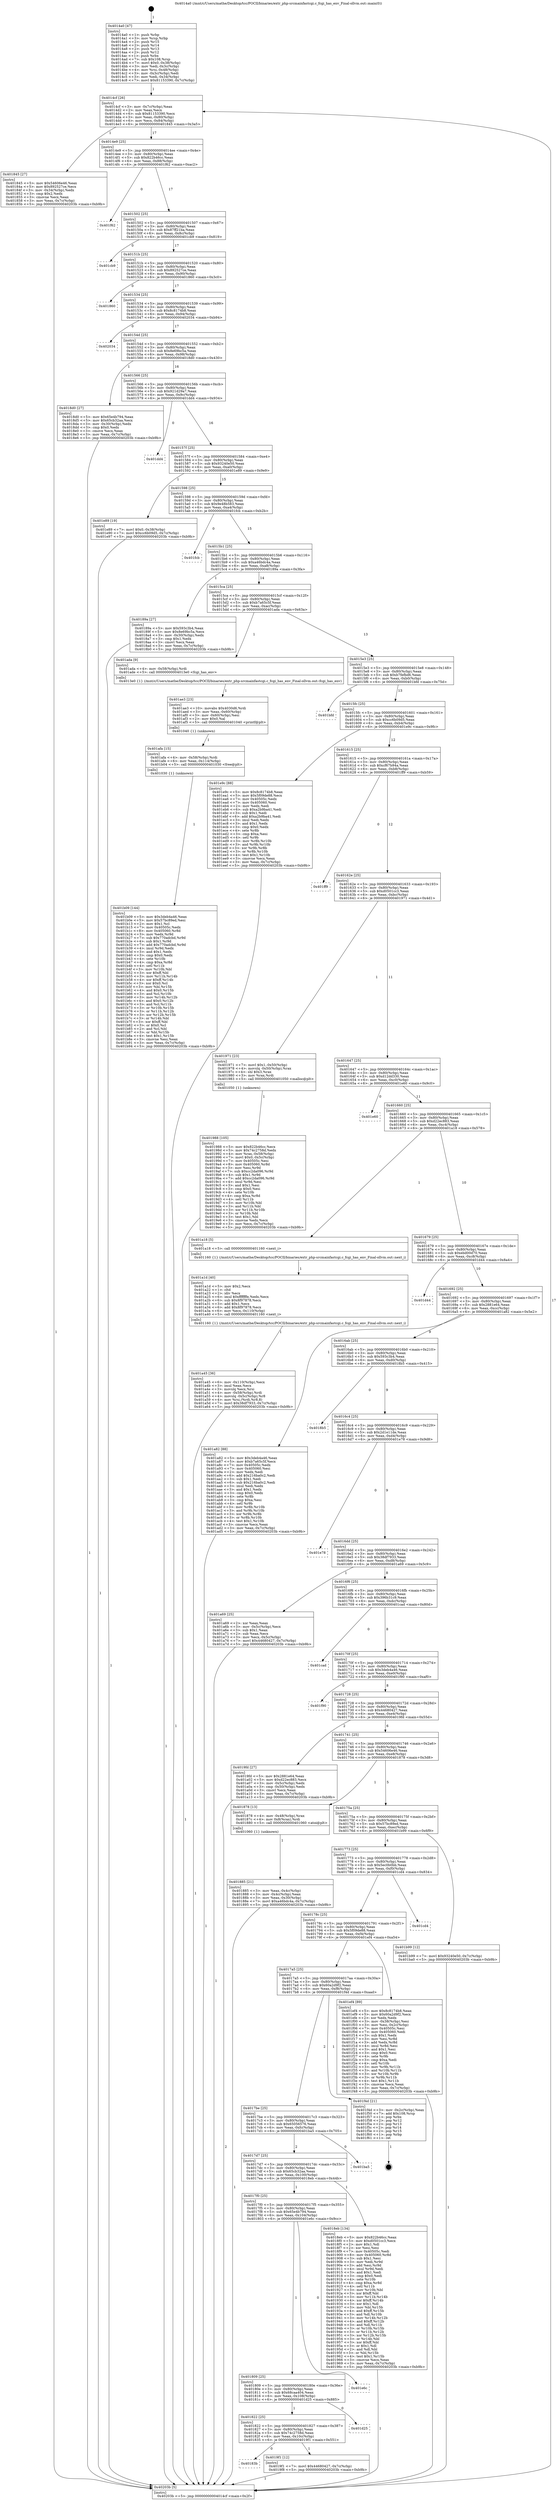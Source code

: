 digraph "0x4014a0" {
  label = "0x4014a0 (/mnt/c/Users/mathe/Desktop/tcc/POCII/binaries/extr_php-srcmainfastcgi.c_fcgi_has_env_Final-ollvm.out::main(0))"
  labelloc = "t"
  node[shape=record]

  Entry [label="",width=0.3,height=0.3,shape=circle,fillcolor=black,style=filled]
  "0x4014cf" [label="{
     0x4014cf [26]\l
     | [instrs]\l
     &nbsp;&nbsp;0x4014cf \<+3\>: mov -0x7c(%rbp),%eax\l
     &nbsp;&nbsp;0x4014d2 \<+2\>: mov %eax,%ecx\l
     &nbsp;&nbsp;0x4014d4 \<+6\>: sub $0x81153390,%ecx\l
     &nbsp;&nbsp;0x4014da \<+3\>: mov %eax,-0x80(%rbp)\l
     &nbsp;&nbsp;0x4014dd \<+6\>: mov %ecx,-0x84(%rbp)\l
     &nbsp;&nbsp;0x4014e3 \<+6\>: je 0000000000401845 \<main+0x3a5\>\l
  }"]
  "0x401845" [label="{
     0x401845 [27]\l
     | [instrs]\l
     &nbsp;&nbsp;0x401845 \<+5\>: mov $0x54606e46,%eax\l
     &nbsp;&nbsp;0x40184a \<+5\>: mov $0x892527ce,%ecx\l
     &nbsp;&nbsp;0x40184f \<+3\>: mov -0x34(%rbp),%edx\l
     &nbsp;&nbsp;0x401852 \<+3\>: cmp $0x2,%edx\l
     &nbsp;&nbsp;0x401855 \<+3\>: cmovne %ecx,%eax\l
     &nbsp;&nbsp;0x401858 \<+3\>: mov %eax,-0x7c(%rbp)\l
     &nbsp;&nbsp;0x40185b \<+5\>: jmp 000000000040203b \<main+0xb9b\>\l
  }"]
  "0x4014e9" [label="{
     0x4014e9 [25]\l
     | [instrs]\l
     &nbsp;&nbsp;0x4014e9 \<+5\>: jmp 00000000004014ee \<main+0x4e\>\l
     &nbsp;&nbsp;0x4014ee \<+3\>: mov -0x80(%rbp),%eax\l
     &nbsp;&nbsp;0x4014f1 \<+5\>: sub $0x822b46cc,%eax\l
     &nbsp;&nbsp;0x4014f6 \<+6\>: mov %eax,-0x88(%rbp)\l
     &nbsp;&nbsp;0x4014fc \<+6\>: je 0000000000401f62 \<main+0xac2\>\l
  }"]
  "0x40203b" [label="{
     0x40203b [5]\l
     | [instrs]\l
     &nbsp;&nbsp;0x40203b \<+5\>: jmp 00000000004014cf \<main+0x2f\>\l
  }"]
  "0x4014a0" [label="{
     0x4014a0 [47]\l
     | [instrs]\l
     &nbsp;&nbsp;0x4014a0 \<+1\>: push %rbp\l
     &nbsp;&nbsp;0x4014a1 \<+3\>: mov %rsp,%rbp\l
     &nbsp;&nbsp;0x4014a4 \<+2\>: push %r15\l
     &nbsp;&nbsp;0x4014a6 \<+2\>: push %r14\l
     &nbsp;&nbsp;0x4014a8 \<+2\>: push %r13\l
     &nbsp;&nbsp;0x4014aa \<+2\>: push %r12\l
     &nbsp;&nbsp;0x4014ac \<+1\>: push %rbx\l
     &nbsp;&nbsp;0x4014ad \<+7\>: sub $0x108,%rsp\l
     &nbsp;&nbsp;0x4014b4 \<+7\>: movl $0x0,-0x38(%rbp)\l
     &nbsp;&nbsp;0x4014bb \<+3\>: mov %edi,-0x3c(%rbp)\l
     &nbsp;&nbsp;0x4014be \<+4\>: mov %rsi,-0x48(%rbp)\l
     &nbsp;&nbsp;0x4014c2 \<+3\>: mov -0x3c(%rbp),%edi\l
     &nbsp;&nbsp;0x4014c5 \<+3\>: mov %edi,-0x34(%rbp)\l
     &nbsp;&nbsp;0x4014c8 \<+7\>: movl $0x81153390,-0x7c(%rbp)\l
  }"]
  Exit [label="",width=0.3,height=0.3,shape=circle,fillcolor=black,style=filled,peripheries=2]
  "0x401f62" [label="{
     0x401f62\l
  }", style=dashed]
  "0x401502" [label="{
     0x401502 [25]\l
     | [instrs]\l
     &nbsp;&nbsp;0x401502 \<+5\>: jmp 0000000000401507 \<main+0x67\>\l
     &nbsp;&nbsp;0x401507 \<+3\>: mov -0x80(%rbp),%eax\l
     &nbsp;&nbsp;0x40150a \<+5\>: sub $0x87ff21ba,%eax\l
     &nbsp;&nbsp;0x40150f \<+6\>: mov %eax,-0x8c(%rbp)\l
     &nbsp;&nbsp;0x401515 \<+6\>: je 0000000000401cb9 \<main+0x819\>\l
  }"]
  "0x401b09" [label="{
     0x401b09 [144]\l
     | [instrs]\l
     &nbsp;&nbsp;0x401b09 \<+5\>: mov $0x3deb4a46,%eax\l
     &nbsp;&nbsp;0x401b0e \<+5\>: mov $0x57bc89ed,%esi\l
     &nbsp;&nbsp;0x401b13 \<+2\>: mov $0x1,%cl\l
     &nbsp;&nbsp;0x401b15 \<+7\>: mov 0x40505c,%edx\l
     &nbsp;&nbsp;0x401b1c \<+8\>: mov 0x405060,%r8d\l
     &nbsp;&nbsp;0x401b24 \<+3\>: mov %edx,%r9d\l
     &nbsp;&nbsp;0x401b27 \<+7\>: sub $0x770adcbd,%r9d\l
     &nbsp;&nbsp;0x401b2e \<+4\>: sub $0x1,%r9d\l
     &nbsp;&nbsp;0x401b32 \<+7\>: add $0x770adcbd,%r9d\l
     &nbsp;&nbsp;0x401b39 \<+4\>: imul %r9d,%edx\l
     &nbsp;&nbsp;0x401b3d \<+3\>: and $0x1,%edx\l
     &nbsp;&nbsp;0x401b40 \<+3\>: cmp $0x0,%edx\l
     &nbsp;&nbsp;0x401b43 \<+4\>: sete %r10b\l
     &nbsp;&nbsp;0x401b47 \<+4\>: cmp $0xa,%r8d\l
     &nbsp;&nbsp;0x401b4b \<+4\>: setl %r11b\l
     &nbsp;&nbsp;0x401b4f \<+3\>: mov %r10b,%bl\l
     &nbsp;&nbsp;0x401b52 \<+3\>: xor $0xff,%bl\l
     &nbsp;&nbsp;0x401b55 \<+3\>: mov %r11b,%r14b\l
     &nbsp;&nbsp;0x401b58 \<+4\>: xor $0xff,%r14b\l
     &nbsp;&nbsp;0x401b5c \<+3\>: xor $0x0,%cl\l
     &nbsp;&nbsp;0x401b5f \<+3\>: mov %bl,%r15b\l
     &nbsp;&nbsp;0x401b62 \<+4\>: and $0x0,%r15b\l
     &nbsp;&nbsp;0x401b66 \<+3\>: and %cl,%r10b\l
     &nbsp;&nbsp;0x401b69 \<+3\>: mov %r14b,%r12b\l
     &nbsp;&nbsp;0x401b6c \<+4\>: and $0x0,%r12b\l
     &nbsp;&nbsp;0x401b70 \<+3\>: and %cl,%r11b\l
     &nbsp;&nbsp;0x401b73 \<+3\>: or %r10b,%r15b\l
     &nbsp;&nbsp;0x401b76 \<+3\>: or %r11b,%r12b\l
     &nbsp;&nbsp;0x401b79 \<+3\>: xor %r12b,%r15b\l
     &nbsp;&nbsp;0x401b7c \<+3\>: or %r14b,%bl\l
     &nbsp;&nbsp;0x401b7f \<+3\>: xor $0xff,%bl\l
     &nbsp;&nbsp;0x401b82 \<+3\>: or $0x0,%cl\l
     &nbsp;&nbsp;0x401b85 \<+2\>: and %cl,%bl\l
     &nbsp;&nbsp;0x401b87 \<+3\>: or %bl,%r15b\l
     &nbsp;&nbsp;0x401b8a \<+4\>: test $0x1,%r15b\l
     &nbsp;&nbsp;0x401b8e \<+3\>: cmovne %esi,%eax\l
     &nbsp;&nbsp;0x401b91 \<+3\>: mov %eax,-0x7c(%rbp)\l
     &nbsp;&nbsp;0x401b94 \<+5\>: jmp 000000000040203b \<main+0xb9b\>\l
  }"]
  "0x401cb9" [label="{
     0x401cb9\l
  }", style=dashed]
  "0x40151b" [label="{
     0x40151b [25]\l
     | [instrs]\l
     &nbsp;&nbsp;0x40151b \<+5\>: jmp 0000000000401520 \<main+0x80\>\l
     &nbsp;&nbsp;0x401520 \<+3\>: mov -0x80(%rbp),%eax\l
     &nbsp;&nbsp;0x401523 \<+5\>: sub $0x892527ce,%eax\l
     &nbsp;&nbsp;0x401528 \<+6\>: mov %eax,-0x90(%rbp)\l
     &nbsp;&nbsp;0x40152e \<+6\>: je 0000000000401860 \<main+0x3c0\>\l
  }"]
  "0x401afa" [label="{
     0x401afa [15]\l
     | [instrs]\l
     &nbsp;&nbsp;0x401afa \<+4\>: mov -0x58(%rbp),%rdi\l
     &nbsp;&nbsp;0x401afe \<+6\>: mov %eax,-0x114(%rbp)\l
     &nbsp;&nbsp;0x401b04 \<+5\>: call 0000000000401030 \<free@plt\>\l
     | [calls]\l
     &nbsp;&nbsp;0x401030 \{1\} (unknown)\l
  }"]
  "0x401860" [label="{
     0x401860\l
  }", style=dashed]
  "0x401534" [label="{
     0x401534 [25]\l
     | [instrs]\l
     &nbsp;&nbsp;0x401534 \<+5\>: jmp 0000000000401539 \<main+0x99\>\l
     &nbsp;&nbsp;0x401539 \<+3\>: mov -0x80(%rbp),%eax\l
     &nbsp;&nbsp;0x40153c \<+5\>: sub $0x8c8174b8,%eax\l
     &nbsp;&nbsp;0x401541 \<+6\>: mov %eax,-0x94(%rbp)\l
     &nbsp;&nbsp;0x401547 \<+6\>: je 0000000000402034 \<main+0xb94\>\l
  }"]
  "0x401ae3" [label="{
     0x401ae3 [23]\l
     | [instrs]\l
     &nbsp;&nbsp;0x401ae3 \<+10\>: movabs $0x4030d6,%rdi\l
     &nbsp;&nbsp;0x401aed \<+3\>: mov %eax,-0x60(%rbp)\l
     &nbsp;&nbsp;0x401af0 \<+3\>: mov -0x60(%rbp),%esi\l
     &nbsp;&nbsp;0x401af3 \<+2\>: mov $0x0,%al\l
     &nbsp;&nbsp;0x401af5 \<+5\>: call 0000000000401040 \<printf@plt\>\l
     | [calls]\l
     &nbsp;&nbsp;0x401040 \{1\} (unknown)\l
  }"]
  "0x402034" [label="{
     0x402034\l
  }", style=dashed]
  "0x40154d" [label="{
     0x40154d [25]\l
     | [instrs]\l
     &nbsp;&nbsp;0x40154d \<+5\>: jmp 0000000000401552 \<main+0xb2\>\l
     &nbsp;&nbsp;0x401552 \<+3\>: mov -0x80(%rbp),%eax\l
     &nbsp;&nbsp;0x401555 \<+5\>: sub $0x8e69bc5a,%eax\l
     &nbsp;&nbsp;0x40155a \<+6\>: mov %eax,-0x98(%rbp)\l
     &nbsp;&nbsp;0x401560 \<+6\>: je 00000000004018d0 \<main+0x430\>\l
  }"]
  "0x401a45" [label="{
     0x401a45 [36]\l
     | [instrs]\l
     &nbsp;&nbsp;0x401a45 \<+6\>: mov -0x110(%rbp),%ecx\l
     &nbsp;&nbsp;0x401a4b \<+3\>: imul %eax,%ecx\l
     &nbsp;&nbsp;0x401a4e \<+3\>: movslq %ecx,%rsi\l
     &nbsp;&nbsp;0x401a51 \<+4\>: mov -0x58(%rbp),%rdi\l
     &nbsp;&nbsp;0x401a55 \<+4\>: movslq -0x5c(%rbp),%r8\l
     &nbsp;&nbsp;0x401a59 \<+4\>: mov %rsi,(%rdi,%r8,8)\l
     &nbsp;&nbsp;0x401a5d \<+7\>: movl $0x38df7933,-0x7c(%rbp)\l
     &nbsp;&nbsp;0x401a64 \<+5\>: jmp 000000000040203b \<main+0xb9b\>\l
  }"]
  "0x4018d0" [label="{
     0x4018d0 [27]\l
     | [instrs]\l
     &nbsp;&nbsp;0x4018d0 \<+5\>: mov $0x65e4b794,%eax\l
     &nbsp;&nbsp;0x4018d5 \<+5\>: mov $0x65cb32aa,%ecx\l
     &nbsp;&nbsp;0x4018da \<+3\>: mov -0x30(%rbp),%edx\l
     &nbsp;&nbsp;0x4018dd \<+3\>: cmp $0x0,%edx\l
     &nbsp;&nbsp;0x4018e0 \<+3\>: cmove %ecx,%eax\l
     &nbsp;&nbsp;0x4018e3 \<+3\>: mov %eax,-0x7c(%rbp)\l
     &nbsp;&nbsp;0x4018e6 \<+5\>: jmp 000000000040203b \<main+0xb9b\>\l
  }"]
  "0x401566" [label="{
     0x401566 [25]\l
     | [instrs]\l
     &nbsp;&nbsp;0x401566 \<+5\>: jmp 000000000040156b \<main+0xcb\>\l
     &nbsp;&nbsp;0x40156b \<+3\>: mov -0x80(%rbp),%eax\l
     &nbsp;&nbsp;0x40156e \<+5\>: sub $0x921d29a7,%eax\l
     &nbsp;&nbsp;0x401573 \<+6\>: mov %eax,-0x9c(%rbp)\l
     &nbsp;&nbsp;0x401579 \<+6\>: je 0000000000401dd4 \<main+0x934\>\l
  }"]
  "0x401a1d" [label="{
     0x401a1d [40]\l
     | [instrs]\l
     &nbsp;&nbsp;0x401a1d \<+5\>: mov $0x2,%ecx\l
     &nbsp;&nbsp;0x401a22 \<+1\>: cltd\l
     &nbsp;&nbsp;0x401a23 \<+2\>: idiv %ecx\l
     &nbsp;&nbsp;0x401a25 \<+6\>: imul $0xfffffffe,%edx,%ecx\l
     &nbsp;&nbsp;0x401a2b \<+6\>: sub $0x8f97878,%ecx\l
     &nbsp;&nbsp;0x401a31 \<+3\>: add $0x1,%ecx\l
     &nbsp;&nbsp;0x401a34 \<+6\>: add $0x8f97878,%ecx\l
     &nbsp;&nbsp;0x401a3a \<+6\>: mov %ecx,-0x110(%rbp)\l
     &nbsp;&nbsp;0x401a40 \<+5\>: call 0000000000401160 \<next_i\>\l
     | [calls]\l
     &nbsp;&nbsp;0x401160 \{1\} (/mnt/c/Users/mathe/Desktop/tcc/POCII/binaries/extr_php-srcmainfastcgi.c_fcgi_has_env_Final-ollvm.out::next_i)\l
  }"]
  "0x401dd4" [label="{
     0x401dd4\l
  }", style=dashed]
  "0x40157f" [label="{
     0x40157f [25]\l
     | [instrs]\l
     &nbsp;&nbsp;0x40157f \<+5\>: jmp 0000000000401584 \<main+0xe4\>\l
     &nbsp;&nbsp;0x401584 \<+3\>: mov -0x80(%rbp),%eax\l
     &nbsp;&nbsp;0x401587 \<+5\>: sub $0x93240e50,%eax\l
     &nbsp;&nbsp;0x40158c \<+6\>: mov %eax,-0xa0(%rbp)\l
     &nbsp;&nbsp;0x401592 \<+6\>: je 0000000000401e89 \<main+0x9e9\>\l
  }"]
  "0x40183b" [label="{
     0x40183b\l
  }", style=dashed]
  "0x401e89" [label="{
     0x401e89 [19]\l
     | [instrs]\l
     &nbsp;&nbsp;0x401e89 \<+7\>: movl $0x0,-0x38(%rbp)\l
     &nbsp;&nbsp;0x401e90 \<+7\>: movl $0xcc6b09d5,-0x7c(%rbp)\l
     &nbsp;&nbsp;0x401e97 \<+5\>: jmp 000000000040203b \<main+0xb9b\>\l
  }"]
  "0x401598" [label="{
     0x401598 [25]\l
     | [instrs]\l
     &nbsp;&nbsp;0x401598 \<+5\>: jmp 000000000040159d \<main+0xfd\>\l
     &nbsp;&nbsp;0x40159d \<+3\>: mov -0x80(%rbp),%eax\l
     &nbsp;&nbsp;0x4015a0 \<+5\>: sub $0x9e48b583,%eax\l
     &nbsp;&nbsp;0x4015a5 \<+6\>: mov %eax,-0xa4(%rbp)\l
     &nbsp;&nbsp;0x4015ab \<+6\>: je 0000000000401fcb \<main+0xb2b\>\l
  }"]
  "0x4019f1" [label="{
     0x4019f1 [12]\l
     | [instrs]\l
     &nbsp;&nbsp;0x4019f1 \<+7\>: movl $0x44680427,-0x7c(%rbp)\l
     &nbsp;&nbsp;0x4019f8 \<+5\>: jmp 000000000040203b \<main+0xb9b\>\l
  }"]
  "0x401fcb" [label="{
     0x401fcb\l
  }", style=dashed]
  "0x4015b1" [label="{
     0x4015b1 [25]\l
     | [instrs]\l
     &nbsp;&nbsp;0x4015b1 \<+5\>: jmp 00000000004015b6 \<main+0x116\>\l
     &nbsp;&nbsp;0x4015b6 \<+3\>: mov -0x80(%rbp),%eax\l
     &nbsp;&nbsp;0x4015b9 \<+5\>: sub $0xa46bdc4a,%eax\l
     &nbsp;&nbsp;0x4015be \<+6\>: mov %eax,-0xa8(%rbp)\l
     &nbsp;&nbsp;0x4015c4 \<+6\>: je 000000000040189a \<main+0x3fa\>\l
  }"]
  "0x401822" [label="{
     0x401822 [25]\l
     | [instrs]\l
     &nbsp;&nbsp;0x401822 \<+5\>: jmp 0000000000401827 \<main+0x387\>\l
     &nbsp;&nbsp;0x401827 \<+3\>: mov -0x80(%rbp),%eax\l
     &nbsp;&nbsp;0x40182a \<+5\>: sub $0x74c2758d,%eax\l
     &nbsp;&nbsp;0x40182f \<+6\>: mov %eax,-0x10c(%rbp)\l
     &nbsp;&nbsp;0x401835 \<+6\>: je 00000000004019f1 \<main+0x551\>\l
  }"]
  "0x40189a" [label="{
     0x40189a [27]\l
     | [instrs]\l
     &nbsp;&nbsp;0x40189a \<+5\>: mov $0x593c3b4,%eax\l
     &nbsp;&nbsp;0x40189f \<+5\>: mov $0x8e69bc5a,%ecx\l
     &nbsp;&nbsp;0x4018a4 \<+3\>: mov -0x30(%rbp),%edx\l
     &nbsp;&nbsp;0x4018a7 \<+3\>: cmp $0x1,%edx\l
     &nbsp;&nbsp;0x4018aa \<+3\>: cmovl %ecx,%eax\l
     &nbsp;&nbsp;0x4018ad \<+3\>: mov %eax,-0x7c(%rbp)\l
     &nbsp;&nbsp;0x4018b0 \<+5\>: jmp 000000000040203b \<main+0xb9b\>\l
  }"]
  "0x4015ca" [label="{
     0x4015ca [25]\l
     | [instrs]\l
     &nbsp;&nbsp;0x4015ca \<+5\>: jmp 00000000004015cf \<main+0x12f\>\l
     &nbsp;&nbsp;0x4015cf \<+3\>: mov -0x80(%rbp),%eax\l
     &nbsp;&nbsp;0x4015d2 \<+5\>: sub $0xb7a65c5f,%eax\l
     &nbsp;&nbsp;0x4015d7 \<+6\>: mov %eax,-0xac(%rbp)\l
     &nbsp;&nbsp;0x4015dd \<+6\>: je 0000000000401ada \<main+0x63a\>\l
  }"]
  "0x401d25" [label="{
     0x401d25\l
  }", style=dashed]
  "0x401ada" [label="{
     0x401ada [9]\l
     | [instrs]\l
     &nbsp;&nbsp;0x401ada \<+4\>: mov -0x58(%rbp),%rdi\l
     &nbsp;&nbsp;0x401ade \<+5\>: call 00000000004013e0 \<fcgi_has_env\>\l
     | [calls]\l
     &nbsp;&nbsp;0x4013e0 \{1\} (/mnt/c/Users/mathe/Desktop/tcc/POCII/binaries/extr_php-srcmainfastcgi.c_fcgi_has_env_Final-ollvm.out::fcgi_has_env)\l
  }"]
  "0x4015e3" [label="{
     0x4015e3 [25]\l
     | [instrs]\l
     &nbsp;&nbsp;0x4015e3 \<+5\>: jmp 00000000004015e8 \<main+0x148\>\l
     &nbsp;&nbsp;0x4015e8 \<+3\>: mov -0x80(%rbp),%eax\l
     &nbsp;&nbsp;0x4015eb \<+5\>: sub $0xb7fefbd6,%eax\l
     &nbsp;&nbsp;0x4015f0 \<+6\>: mov %eax,-0xb0(%rbp)\l
     &nbsp;&nbsp;0x4015f6 \<+6\>: je 0000000000401bfd \<main+0x75d\>\l
  }"]
  "0x401809" [label="{
     0x401809 [25]\l
     | [instrs]\l
     &nbsp;&nbsp;0x401809 \<+5\>: jmp 000000000040180e \<main+0x36e\>\l
     &nbsp;&nbsp;0x40180e \<+3\>: mov -0x80(%rbp),%eax\l
     &nbsp;&nbsp;0x401811 \<+5\>: sub $0x68caa404,%eax\l
     &nbsp;&nbsp;0x401816 \<+6\>: mov %eax,-0x108(%rbp)\l
     &nbsp;&nbsp;0x40181c \<+6\>: je 0000000000401d25 \<main+0x885\>\l
  }"]
  "0x401bfd" [label="{
     0x401bfd\l
  }", style=dashed]
  "0x4015fc" [label="{
     0x4015fc [25]\l
     | [instrs]\l
     &nbsp;&nbsp;0x4015fc \<+5\>: jmp 0000000000401601 \<main+0x161\>\l
     &nbsp;&nbsp;0x401601 \<+3\>: mov -0x80(%rbp),%eax\l
     &nbsp;&nbsp;0x401604 \<+5\>: sub $0xcc6b09d5,%eax\l
     &nbsp;&nbsp;0x401609 \<+6\>: mov %eax,-0xb4(%rbp)\l
     &nbsp;&nbsp;0x40160f \<+6\>: je 0000000000401e9c \<main+0x9fc\>\l
  }"]
  "0x401e6c" [label="{
     0x401e6c\l
  }", style=dashed]
  "0x401e9c" [label="{
     0x401e9c [88]\l
     | [instrs]\l
     &nbsp;&nbsp;0x401e9c \<+5\>: mov $0x8c8174b8,%eax\l
     &nbsp;&nbsp;0x401ea1 \<+5\>: mov $0x5f09de88,%ecx\l
     &nbsp;&nbsp;0x401ea6 \<+7\>: mov 0x40505c,%edx\l
     &nbsp;&nbsp;0x401ead \<+7\>: mov 0x405060,%esi\l
     &nbsp;&nbsp;0x401eb4 \<+2\>: mov %edx,%edi\l
     &nbsp;&nbsp;0x401eb6 \<+6\>: sub $0xa2b9ba41,%edi\l
     &nbsp;&nbsp;0x401ebc \<+3\>: sub $0x1,%edi\l
     &nbsp;&nbsp;0x401ebf \<+6\>: add $0xa2b9ba41,%edi\l
     &nbsp;&nbsp;0x401ec5 \<+3\>: imul %edi,%edx\l
     &nbsp;&nbsp;0x401ec8 \<+3\>: and $0x1,%edx\l
     &nbsp;&nbsp;0x401ecb \<+3\>: cmp $0x0,%edx\l
     &nbsp;&nbsp;0x401ece \<+4\>: sete %r8b\l
     &nbsp;&nbsp;0x401ed2 \<+3\>: cmp $0xa,%esi\l
     &nbsp;&nbsp;0x401ed5 \<+4\>: setl %r9b\l
     &nbsp;&nbsp;0x401ed9 \<+3\>: mov %r8b,%r10b\l
     &nbsp;&nbsp;0x401edc \<+3\>: and %r9b,%r10b\l
     &nbsp;&nbsp;0x401edf \<+3\>: xor %r9b,%r8b\l
     &nbsp;&nbsp;0x401ee2 \<+3\>: or %r8b,%r10b\l
     &nbsp;&nbsp;0x401ee5 \<+4\>: test $0x1,%r10b\l
     &nbsp;&nbsp;0x401ee9 \<+3\>: cmovne %ecx,%eax\l
     &nbsp;&nbsp;0x401eec \<+3\>: mov %eax,-0x7c(%rbp)\l
     &nbsp;&nbsp;0x401eef \<+5\>: jmp 000000000040203b \<main+0xb9b\>\l
  }"]
  "0x401615" [label="{
     0x401615 [25]\l
     | [instrs]\l
     &nbsp;&nbsp;0x401615 \<+5\>: jmp 000000000040161a \<main+0x17a\>\l
     &nbsp;&nbsp;0x40161a \<+3\>: mov -0x80(%rbp),%eax\l
     &nbsp;&nbsp;0x40161d \<+5\>: sub $0xcf67b94a,%eax\l
     &nbsp;&nbsp;0x401622 \<+6\>: mov %eax,-0xb8(%rbp)\l
     &nbsp;&nbsp;0x401628 \<+6\>: je 0000000000401ff9 \<main+0xb59\>\l
  }"]
  "0x401988" [label="{
     0x401988 [105]\l
     | [instrs]\l
     &nbsp;&nbsp;0x401988 \<+5\>: mov $0x822b46cc,%ecx\l
     &nbsp;&nbsp;0x40198d \<+5\>: mov $0x74c2758d,%edx\l
     &nbsp;&nbsp;0x401992 \<+4\>: mov %rax,-0x58(%rbp)\l
     &nbsp;&nbsp;0x401996 \<+7\>: movl $0x0,-0x5c(%rbp)\l
     &nbsp;&nbsp;0x40199d \<+7\>: mov 0x40505c,%esi\l
     &nbsp;&nbsp;0x4019a4 \<+8\>: mov 0x405060,%r8d\l
     &nbsp;&nbsp;0x4019ac \<+3\>: mov %esi,%r9d\l
     &nbsp;&nbsp;0x4019af \<+7\>: sub $0xcc2da096,%r9d\l
     &nbsp;&nbsp;0x4019b6 \<+4\>: sub $0x1,%r9d\l
     &nbsp;&nbsp;0x4019ba \<+7\>: add $0xcc2da096,%r9d\l
     &nbsp;&nbsp;0x4019c1 \<+4\>: imul %r9d,%esi\l
     &nbsp;&nbsp;0x4019c5 \<+3\>: and $0x1,%esi\l
     &nbsp;&nbsp;0x4019c8 \<+3\>: cmp $0x0,%esi\l
     &nbsp;&nbsp;0x4019cb \<+4\>: sete %r10b\l
     &nbsp;&nbsp;0x4019cf \<+4\>: cmp $0xa,%r8d\l
     &nbsp;&nbsp;0x4019d3 \<+4\>: setl %r11b\l
     &nbsp;&nbsp;0x4019d7 \<+3\>: mov %r10b,%bl\l
     &nbsp;&nbsp;0x4019da \<+3\>: and %r11b,%bl\l
     &nbsp;&nbsp;0x4019dd \<+3\>: xor %r11b,%r10b\l
     &nbsp;&nbsp;0x4019e0 \<+3\>: or %r10b,%bl\l
     &nbsp;&nbsp;0x4019e3 \<+3\>: test $0x1,%bl\l
     &nbsp;&nbsp;0x4019e6 \<+3\>: cmovne %edx,%ecx\l
     &nbsp;&nbsp;0x4019e9 \<+3\>: mov %ecx,-0x7c(%rbp)\l
     &nbsp;&nbsp;0x4019ec \<+5\>: jmp 000000000040203b \<main+0xb9b\>\l
  }"]
  "0x401ff9" [label="{
     0x401ff9\l
  }", style=dashed]
  "0x40162e" [label="{
     0x40162e [25]\l
     | [instrs]\l
     &nbsp;&nbsp;0x40162e \<+5\>: jmp 0000000000401633 \<main+0x193\>\l
     &nbsp;&nbsp;0x401633 \<+3\>: mov -0x80(%rbp),%eax\l
     &nbsp;&nbsp;0x401636 \<+5\>: sub $0xd0501cc3,%eax\l
     &nbsp;&nbsp;0x40163b \<+6\>: mov %eax,-0xbc(%rbp)\l
     &nbsp;&nbsp;0x401641 \<+6\>: je 0000000000401971 \<main+0x4d1\>\l
  }"]
  "0x4017f0" [label="{
     0x4017f0 [25]\l
     | [instrs]\l
     &nbsp;&nbsp;0x4017f0 \<+5\>: jmp 00000000004017f5 \<main+0x355\>\l
     &nbsp;&nbsp;0x4017f5 \<+3\>: mov -0x80(%rbp),%eax\l
     &nbsp;&nbsp;0x4017f8 \<+5\>: sub $0x65e4b794,%eax\l
     &nbsp;&nbsp;0x4017fd \<+6\>: mov %eax,-0x104(%rbp)\l
     &nbsp;&nbsp;0x401803 \<+6\>: je 0000000000401e6c \<main+0x9cc\>\l
  }"]
  "0x401971" [label="{
     0x401971 [23]\l
     | [instrs]\l
     &nbsp;&nbsp;0x401971 \<+7\>: movl $0x1,-0x50(%rbp)\l
     &nbsp;&nbsp;0x401978 \<+4\>: movslq -0x50(%rbp),%rax\l
     &nbsp;&nbsp;0x40197c \<+4\>: shl $0x3,%rax\l
     &nbsp;&nbsp;0x401980 \<+3\>: mov %rax,%rdi\l
     &nbsp;&nbsp;0x401983 \<+5\>: call 0000000000401050 \<malloc@plt\>\l
     | [calls]\l
     &nbsp;&nbsp;0x401050 \{1\} (unknown)\l
  }"]
  "0x401647" [label="{
     0x401647 [25]\l
     | [instrs]\l
     &nbsp;&nbsp;0x401647 \<+5\>: jmp 000000000040164c \<main+0x1ac\>\l
     &nbsp;&nbsp;0x40164c \<+3\>: mov -0x80(%rbp),%eax\l
     &nbsp;&nbsp;0x40164f \<+5\>: sub $0xd12dd330,%eax\l
     &nbsp;&nbsp;0x401654 \<+6\>: mov %eax,-0xc0(%rbp)\l
     &nbsp;&nbsp;0x40165a \<+6\>: je 0000000000401e60 \<main+0x9c0\>\l
  }"]
  "0x4018eb" [label="{
     0x4018eb [134]\l
     | [instrs]\l
     &nbsp;&nbsp;0x4018eb \<+5\>: mov $0x822b46cc,%eax\l
     &nbsp;&nbsp;0x4018f0 \<+5\>: mov $0xd0501cc3,%ecx\l
     &nbsp;&nbsp;0x4018f5 \<+2\>: mov $0x1,%dl\l
     &nbsp;&nbsp;0x4018f7 \<+2\>: xor %esi,%esi\l
     &nbsp;&nbsp;0x4018f9 \<+7\>: mov 0x40505c,%edi\l
     &nbsp;&nbsp;0x401900 \<+8\>: mov 0x405060,%r8d\l
     &nbsp;&nbsp;0x401908 \<+3\>: sub $0x1,%esi\l
     &nbsp;&nbsp;0x40190b \<+3\>: mov %edi,%r9d\l
     &nbsp;&nbsp;0x40190e \<+3\>: add %esi,%r9d\l
     &nbsp;&nbsp;0x401911 \<+4\>: imul %r9d,%edi\l
     &nbsp;&nbsp;0x401915 \<+3\>: and $0x1,%edi\l
     &nbsp;&nbsp;0x401918 \<+3\>: cmp $0x0,%edi\l
     &nbsp;&nbsp;0x40191b \<+4\>: sete %r10b\l
     &nbsp;&nbsp;0x40191f \<+4\>: cmp $0xa,%r8d\l
     &nbsp;&nbsp;0x401923 \<+4\>: setl %r11b\l
     &nbsp;&nbsp;0x401927 \<+3\>: mov %r10b,%bl\l
     &nbsp;&nbsp;0x40192a \<+3\>: xor $0xff,%bl\l
     &nbsp;&nbsp;0x40192d \<+3\>: mov %r11b,%r14b\l
     &nbsp;&nbsp;0x401930 \<+4\>: xor $0xff,%r14b\l
     &nbsp;&nbsp;0x401934 \<+3\>: xor $0x1,%dl\l
     &nbsp;&nbsp;0x401937 \<+3\>: mov %bl,%r15b\l
     &nbsp;&nbsp;0x40193a \<+4\>: and $0xff,%r15b\l
     &nbsp;&nbsp;0x40193e \<+3\>: and %dl,%r10b\l
     &nbsp;&nbsp;0x401941 \<+3\>: mov %r14b,%r12b\l
     &nbsp;&nbsp;0x401944 \<+4\>: and $0xff,%r12b\l
     &nbsp;&nbsp;0x401948 \<+3\>: and %dl,%r11b\l
     &nbsp;&nbsp;0x40194b \<+3\>: or %r10b,%r15b\l
     &nbsp;&nbsp;0x40194e \<+3\>: or %r11b,%r12b\l
     &nbsp;&nbsp;0x401951 \<+3\>: xor %r12b,%r15b\l
     &nbsp;&nbsp;0x401954 \<+3\>: or %r14b,%bl\l
     &nbsp;&nbsp;0x401957 \<+3\>: xor $0xff,%bl\l
     &nbsp;&nbsp;0x40195a \<+3\>: or $0x1,%dl\l
     &nbsp;&nbsp;0x40195d \<+2\>: and %dl,%bl\l
     &nbsp;&nbsp;0x40195f \<+3\>: or %bl,%r15b\l
     &nbsp;&nbsp;0x401962 \<+4\>: test $0x1,%r15b\l
     &nbsp;&nbsp;0x401966 \<+3\>: cmovne %ecx,%eax\l
     &nbsp;&nbsp;0x401969 \<+3\>: mov %eax,-0x7c(%rbp)\l
     &nbsp;&nbsp;0x40196c \<+5\>: jmp 000000000040203b \<main+0xb9b\>\l
  }"]
  "0x401e60" [label="{
     0x401e60\l
  }", style=dashed]
  "0x401660" [label="{
     0x401660 [25]\l
     | [instrs]\l
     &nbsp;&nbsp;0x401660 \<+5\>: jmp 0000000000401665 \<main+0x1c5\>\l
     &nbsp;&nbsp;0x401665 \<+3\>: mov -0x80(%rbp),%eax\l
     &nbsp;&nbsp;0x401668 \<+5\>: sub $0xd22ec883,%eax\l
     &nbsp;&nbsp;0x40166d \<+6\>: mov %eax,-0xc4(%rbp)\l
     &nbsp;&nbsp;0x401673 \<+6\>: je 0000000000401a18 \<main+0x578\>\l
  }"]
  "0x4017d7" [label="{
     0x4017d7 [25]\l
     | [instrs]\l
     &nbsp;&nbsp;0x4017d7 \<+5\>: jmp 00000000004017dc \<main+0x33c\>\l
     &nbsp;&nbsp;0x4017dc \<+3\>: mov -0x80(%rbp),%eax\l
     &nbsp;&nbsp;0x4017df \<+5\>: sub $0x65cb32aa,%eax\l
     &nbsp;&nbsp;0x4017e4 \<+6\>: mov %eax,-0x100(%rbp)\l
     &nbsp;&nbsp;0x4017ea \<+6\>: je 00000000004018eb \<main+0x44b\>\l
  }"]
  "0x401a18" [label="{
     0x401a18 [5]\l
     | [instrs]\l
     &nbsp;&nbsp;0x401a18 \<+5\>: call 0000000000401160 \<next_i\>\l
     | [calls]\l
     &nbsp;&nbsp;0x401160 \{1\} (/mnt/c/Users/mathe/Desktop/tcc/POCII/binaries/extr_php-srcmainfastcgi.c_fcgi_has_env_Final-ollvm.out::next_i)\l
  }"]
  "0x401679" [label="{
     0x401679 [25]\l
     | [instrs]\l
     &nbsp;&nbsp;0x401679 \<+5\>: jmp 000000000040167e \<main+0x1de\>\l
     &nbsp;&nbsp;0x40167e \<+3\>: mov -0x80(%rbp),%eax\l
     &nbsp;&nbsp;0x401681 \<+5\>: sub $0xebd00d70,%eax\l
     &nbsp;&nbsp;0x401686 \<+6\>: mov %eax,-0xc8(%rbp)\l
     &nbsp;&nbsp;0x40168c \<+6\>: je 0000000000401d44 \<main+0x8a4\>\l
  }"]
  "0x401ba5" [label="{
     0x401ba5\l
  }", style=dashed]
  "0x401d44" [label="{
     0x401d44\l
  }", style=dashed]
  "0x401692" [label="{
     0x401692 [25]\l
     | [instrs]\l
     &nbsp;&nbsp;0x401692 \<+5\>: jmp 0000000000401697 \<main+0x1f7\>\l
     &nbsp;&nbsp;0x401697 \<+3\>: mov -0x80(%rbp),%eax\l
     &nbsp;&nbsp;0x40169a \<+5\>: sub $0x2881e64,%eax\l
     &nbsp;&nbsp;0x40169f \<+6\>: mov %eax,-0xcc(%rbp)\l
     &nbsp;&nbsp;0x4016a5 \<+6\>: je 0000000000401a82 \<main+0x5e2\>\l
  }"]
  "0x4017be" [label="{
     0x4017be [25]\l
     | [instrs]\l
     &nbsp;&nbsp;0x4017be \<+5\>: jmp 00000000004017c3 \<main+0x323\>\l
     &nbsp;&nbsp;0x4017c3 \<+3\>: mov -0x80(%rbp),%eax\l
     &nbsp;&nbsp;0x4017c6 \<+5\>: sub $0x65056576,%eax\l
     &nbsp;&nbsp;0x4017cb \<+6\>: mov %eax,-0xfc(%rbp)\l
     &nbsp;&nbsp;0x4017d1 \<+6\>: je 0000000000401ba5 \<main+0x705\>\l
  }"]
  "0x401a82" [label="{
     0x401a82 [88]\l
     | [instrs]\l
     &nbsp;&nbsp;0x401a82 \<+5\>: mov $0x3deb4a46,%eax\l
     &nbsp;&nbsp;0x401a87 \<+5\>: mov $0xb7a65c5f,%ecx\l
     &nbsp;&nbsp;0x401a8c \<+7\>: mov 0x40505c,%edx\l
     &nbsp;&nbsp;0x401a93 \<+7\>: mov 0x405060,%esi\l
     &nbsp;&nbsp;0x401a9a \<+2\>: mov %edx,%edi\l
     &nbsp;&nbsp;0x401a9c \<+6\>: add $0x216ba0c2,%edi\l
     &nbsp;&nbsp;0x401aa2 \<+3\>: sub $0x1,%edi\l
     &nbsp;&nbsp;0x401aa5 \<+6\>: sub $0x216ba0c2,%edi\l
     &nbsp;&nbsp;0x401aab \<+3\>: imul %edi,%edx\l
     &nbsp;&nbsp;0x401aae \<+3\>: and $0x1,%edx\l
     &nbsp;&nbsp;0x401ab1 \<+3\>: cmp $0x0,%edx\l
     &nbsp;&nbsp;0x401ab4 \<+4\>: sete %r8b\l
     &nbsp;&nbsp;0x401ab8 \<+3\>: cmp $0xa,%esi\l
     &nbsp;&nbsp;0x401abb \<+4\>: setl %r9b\l
     &nbsp;&nbsp;0x401abf \<+3\>: mov %r8b,%r10b\l
     &nbsp;&nbsp;0x401ac2 \<+3\>: and %r9b,%r10b\l
     &nbsp;&nbsp;0x401ac5 \<+3\>: xor %r9b,%r8b\l
     &nbsp;&nbsp;0x401ac8 \<+3\>: or %r8b,%r10b\l
     &nbsp;&nbsp;0x401acb \<+4\>: test $0x1,%r10b\l
     &nbsp;&nbsp;0x401acf \<+3\>: cmovne %ecx,%eax\l
     &nbsp;&nbsp;0x401ad2 \<+3\>: mov %eax,-0x7c(%rbp)\l
     &nbsp;&nbsp;0x401ad5 \<+5\>: jmp 000000000040203b \<main+0xb9b\>\l
  }"]
  "0x4016ab" [label="{
     0x4016ab [25]\l
     | [instrs]\l
     &nbsp;&nbsp;0x4016ab \<+5\>: jmp 00000000004016b0 \<main+0x210\>\l
     &nbsp;&nbsp;0x4016b0 \<+3\>: mov -0x80(%rbp),%eax\l
     &nbsp;&nbsp;0x4016b3 \<+5\>: sub $0x593c3b4,%eax\l
     &nbsp;&nbsp;0x4016b8 \<+6\>: mov %eax,-0xd0(%rbp)\l
     &nbsp;&nbsp;0x4016be \<+6\>: je 00000000004018b5 \<main+0x415\>\l
  }"]
  "0x401f4d" [label="{
     0x401f4d [21]\l
     | [instrs]\l
     &nbsp;&nbsp;0x401f4d \<+3\>: mov -0x2c(%rbp),%eax\l
     &nbsp;&nbsp;0x401f50 \<+7\>: add $0x108,%rsp\l
     &nbsp;&nbsp;0x401f57 \<+1\>: pop %rbx\l
     &nbsp;&nbsp;0x401f58 \<+2\>: pop %r12\l
     &nbsp;&nbsp;0x401f5a \<+2\>: pop %r13\l
     &nbsp;&nbsp;0x401f5c \<+2\>: pop %r14\l
     &nbsp;&nbsp;0x401f5e \<+2\>: pop %r15\l
     &nbsp;&nbsp;0x401f60 \<+1\>: pop %rbp\l
     &nbsp;&nbsp;0x401f61 \<+1\>: ret\l
  }"]
  "0x4018b5" [label="{
     0x4018b5\l
  }", style=dashed]
  "0x4016c4" [label="{
     0x4016c4 [25]\l
     | [instrs]\l
     &nbsp;&nbsp;0x4016c4 \<+5\>: jmp 00000000004016c9 \<main+0x229\>\l
     &nbsp;&nbsp;0x4016c9 \<+3\>: mov -0x80(%rbp),%eax\l
     &nbsp;&nbsp;0x4016cc \<+5\>: sub $0x2d1e11de,%eax\l
     &nbsp;&nbsp;0x4016d1 \<+6\>: mov %eax,-0xd4(%rbp)\l
     &nbsp;&nbsp;0x4016d7 \<+6\>: je 0000000000401e78 \<main+0x9d8\>\l
  }"]
  "0x4017a5" [label="{
     0x4017a5 [25]\l
     | [instrs]\l
     &nbsp;&nbsp;0x4017a5 \<+5\>: jmp 00000000004017aa \<main+0x30a\>\l
     &nbsp;&nbsp;0x4017aa \<+3\>: mov -0x80(%rbp),%eax\l
     &nbsp;&nbsp;0x4017ad \<+5\>: sub $0x60a2d9f2,%eax\l
     &nbsp;&nbsp;0x4017b2 \<+6\>: mov %eax,-0xf8(%rbp)\l
     &nbsp;&nbsp;0x4017b8 \<+6\>: je 0000000000401f4d \<main+0xaad\>\l
  }"]
  "0x401e78" [label="{
     0x401e78\l
  }", style=dashed]
  "0x4016dd" [label="{
     0x4016dd [25]\l
     | [instrs]\l
     &nbsp;&nbsp;0x4016dd \<+5\>: jmp 00000000004016e2 \<main+0x242\>\l
     &nbsp;&nbsp;0x4016e2 \<+3\>: mov -0x80(%rbp),%eax\l
     &nbsp;&nbsp;0x4016e5 \<+5\>: sub $0x38df7933,%eax\l
     &nbsp;&nbsp;0x4016ea \<+6\>: mov %eax,-0xd8(%rbp)\l
     &nbsp;&nbsp;0x4016f0 \<+6\>: je 0000000000401a69 \<main+0x5c9\>\l
  }"]
  "0x401ef4" [label="{
     0x401ef4 [89]\l
     | [instrs]\l
     &nbsp;&nbsp;0x401ef4 \<+5\>: mov $0x8c8174b8,%eax\l
     &nbsp;&nbsp;0x401ef9 \<+5\>: mov $0x60a2d9f2,%ecx\l
     &nbsp;&nbsp;0x401efe \<+2\>: xor %edx,%edx\l
     &nbsp;&nbsp;0x401f00 \<+3\>: mov -0x38(%rbp),%esi\l
     &nbsp;&nbsp;0x401f03 \<+3\>: mov %esi,-0x2c(%rbp)\l
     &nbsp;&nbsp;0x401f06 \<+7\>: mov 0x40505c,%esi\l
     &nbsp;&nbsp;0x401f0d \<+7\>: mov 0x405060,%edi\l
     &nbsp;&nbsp;0x401f14 \<+3\>: sub $0x1,%edx\l
     &nbsp;&nbsp;0x401f17 \<+3\>: mov %esi,%r8d\l
     &nbsp;&nbsp;0x401f1a \<+3\>: add %edx,%r8d\l
     &nbsp;&nbsp;0x401f1d \<+4\>: imul %r8d,%esi\l
     &nbsp;&nbsp;0x401f21 \<+3\>: and $0x1,%esi\l
     &nbsp;&nbsp;0x401f24 \<+3\>: cmp $0x0,%esi\l
     &nbsp;&nbsp;0x401f27 \<+4\>: sete %r9b\l
     &nbsp;&nbsp;0x401f2b \<+3\>: cmp $0xa,%edi\l
     &nbsp;&nbsp;0x401f2e \<+4\>: setl %r10b\l
     &nbsp;&nbsp;0x401f32 \<+3\>: mov %r9b,%r11b\l
     &nbsp;&nbsp;0x401f35 \<+3\>: and %r10b,%r11b\l
     &nbsp;&nbsp;0x401f38 \<+3\>: xor %r10b,%r9b\l
     &nbsp;&nbsp;0x401f3b \<+3\>: or %r9b,%r11b\l
     &nbsp;&nbsp;0x401f3e \<+4\>: test $0x1,%r11b\l
     &nbsp;&nbsp;0x401f42 \<+3\>: cmovne %ecx,%eax\l
     &nbsp;&nbsp;0x401f45 \<+3\>: mov %eax,-0x7c(%rbp)\l
     &nbsp;&nbsp;0x401f48 \<+5\>: jmp 000000000040203b \<main+0xb9b\>\l
  }"]
  "0x401a69" [label="{
     0x401a69 [25]\l
     | [instrs]\l
     &nbsp;&nbsp;0x401a69 \<+2\>: xor %eax,%eax\l
     &nbsp;&nbsp;0x401a6b \<+3\>: mov -0x5c(%rbp),%ecx\l
     &nbsp;&nbsp;0x401a6e \<+3\>: sub $0x1,%eax\l
     &nbsp;&nbsp;0x401a71 \<+2\>: sub %eax,%ecx\l
     &nbsp;&nbsp;0x401a73 \<+3\>: mov %ecx,-0x5c(%rbp)\l
     &nbsp;&nbsp;0x401a76 \<+7\>: movl $0x44680427,-0x7c(%rbp)\l
     &nbsp;&nbsp;0x401a7d \<+5\>: jmp 000000000040203b \<main+0xb9b\>\l
  }"]
  "0x4016f6" [label="{
     0x4016f6 [25]\l
     | [instrs]\l
     &nbsp;&nbsp;0x4016f6 \<+5\>: jmp 00000000004016fb \<main+0x25b\>\l
     &nbsp;&nbsp;0x4016fb \<+3\>: mov -0x80(%rbp),%eax\l
     &nbsp;&nbsp;0x4016fe \<+5\>: sub $0x396b31c9,%eax\l
     &nbsp;&nbsp;0x401703 \<+6\>: mov %eax,-0xdc(%rbp)\l
     &nbsp;&nbsp;0x401709 \<+6\>: je 0000000000401cad \<main+0x80d\>\l
  }"]
  "0x40178c" [label="{
     0x40178c [25]\l
     | [instrs]\l
     &nbsp;&nbsp;0x40178c \<+5\>: jmp 0000000000401791 \<main+0x2f1\>\l
     &nbsp;&nbsp;0x401791 \<+3\>: mov -0x80(%rbp),%eax\l
     &nbsp;&nbsp;0x401794 \<+5\>: sub $0x5f09de88,%eax\l
     &nbsp;&nbsp;0x401799 \<+6\>: mov %eax,-0xf4(%rbp)\l
     &nbsp;&nbsp;0x40179f \<+6\>: je 0000000000401ef4 \<main+0xa54\>\l
  }"]
  "0x401cad" [label="{
     0x401cad\l
  }", style=dashed]
  "0x40170f" [label="{
     0x40170f [25]\l
     | [instrs]\l
     &nbsp;&nbsp;0x40170f \<+5\>: jmp 0000000000401714 \<main+0x274\>\l
     &nbsp;&nbsp;0x401714 \<+3\>: mov -0x80(%rbp),%eax\l
     &nbsp;&nbsp;0x401717 \<+5\>: sub $0x3deb4a46,%eax\l
     &nbsp;&nbsp;0x40171c \<+6\>: mov %eax,-0xe0(%rbp)\l
     &nbsp;&nbsp;0x401722 \<+6\>: je 0000000000401f90 \<main+0xaf0\>\l
  }"]
  "0x401cd4" [label="{
     0x401cd4\l
  }", style=dashed]
  "0x401f90" [label="{
     0x401f90\l
  }", style=dashed]
  "0x401728" [label="{
     0x401728 [25]\l
     | [instrs]\l
     &nbsp;&nbsp;0x401728 \<+5\>: jmp 000000000040172d \<main+0x28d\>\l
     &nbsp;&nbsp;0x40172d \<+3\>: mov -0x80(%rbp),%eax\l
     &nbsp;&nbsp;0x401730 \<+5\>: sub $0x44680427,%eax\l
     &nbsp;&nbsp;0x401735 \<+6\>: mov %eax,-0xe4(%rbp)\l
     &nbsp;&nbsp;0x40173b \<+6\>: je 00000000004019fd \<main+0x55d\>\l
  }"]
  "0x401773" [label="{
     0x401773 [25]\l
     | [instrs]\l
     &nbsp;&nbsp;0x401773 \<+5\>: jmp 0000000000401778 \<main+0x2d8\>\l
     &nbsp;&nbsp;0x401778 \<+3\>: mov -0x80(%rbp),%eax\l
     &nbsp;&nbsp;0x40177b \<+5\>: sub $0x5ec0b0bb,%eax\l
     &nbsp;&nbsp;0x401780 \<+6\>: mov %eax,-0xf0(%rbp)\l
     &nbsp;&nbsp;0x401786 \<+6\>: je 0000000000401cd4 \<main+0x834\>\l
  }"]
  "0x4019fd" [label="{
     0x4019fd [27]\l
     | [instrs]\l
     &nbsp;&nbsp;0x4019fd \<+5\>: mov $0x2881e64,%eax\l
     &nbsp;&nbsp;0x401a02 \<+5\>: mov $0xd22ec883,%ecx\l
     &nbsp;&nbsp;0x401a07 \<+3\>: mov -0x5c(%rbp),%edx\l
     &nbsp;&nbsp;0x401a0a \<+3\>: cmp -0x50(%rbp),%edx\l
     &nbsp;&nbsp;0x401a0d \<+3\>: cmovl %ecx,%eax\l
     &nbsp;&nbsp;0x401a10 \<+3\>: mov %eax,-0x7c(%rbp)\l
     &nbsp;&nbsp;0x401a13 \<+5\>: jmp 000000000040203b \<main+0xb9b\>\l
  }"]
  "0x401741" [label="{
     0x401741 [25]\l
     | [instrs]\l
     &nbsp;&nbsp;0x401741 \<+5\>: jmp 0000000000401746 \<main+0x2a6\>\l
     &nbsp;&nbsp;0x401746 \<+3\>: mov -0x80(%rbp),%eax\l
     &nbsp;&nbsp;0x401749 \<+5\>: sub $0x54606e46,%eax\l
     &nbsp;&nbsp;0x40174e \<+6\>: mov %eax,-0xe8(%rbp)\l
     &nbsp;&nbsp;0x401754 \<+6\>: je 0000000000401878 \<main+0x3d8\>\l
  }"]
  "0x401b99" [label="{
     0x401b99 [12]\l
     | [instrs]\l
     &nbsp;&nbsp;0x401b99 \<+7\>: movl $0x93240e50,-0x7c(%rbp)\l
     &nbsp;&nbsp;0x401ba0 \<+5\>: jmp 000000000040203b \<main+0xb9b\>\l
  }"]
  "0x401878" [label="{
     0x401878 [13]\l
     | [instrs]\l
     &nbsp;&nbsp;0x401878 \<+4\>: mov -0x48(%rbp),%rax\l
     &nbsp;&nbsp;0x40187c \<+4\>: mov 0x8(%rax),%rdi\l
     &nbsp;&nbsp;0x401880 \<+5\>: call 0000000000401060 \<atoi@plt\>\l
     | [calls]\l
     &nbsp;&nbsp;0x401060 \{1\} (unknown)\l
  }"]
  "0x40175a" [label="{
     0x40175a [25]\l
     | [instrs]\l
     &nbsp;&nbsp;0x40175a \<+5\>: jmp 000000000040175f \<main+0x2bf\>\l
     &nbsp;&nbsp;0x40175f \<+3\>: mov -0x80(%rbp),%eax\l
     &nbsp;&nbsp;0x401762 \<+5\>: sub $0x57bc89ed,%eax\l
     &nbsp;&nbsp;0x401767 \<+6\>: mov %eax,-0xec(%rbp)\l
     &nbsp;&nbsp;0x40176d \<+6\>: je 0000000000401b99 \<main+0x6f9\>\l
  }"]
  "0x401885" [label="{
     0x401885 [21]\l
     | [instrs]\l
     &nbsp;&nbsp;0x401885 \<+3\>: mov %eax,-0x4c(%rbp)\l
     &nbsp;&nbsp;0x401888 \<+3\>: mov -0x4c(%rbp),%eax\l
     &nbsp;&nbsp;0x40188b \<+3\>: mov %eax,-0x30(%rbp)\l
     &nbsp;&nbsp;0x40188e \<+7\>: movl $0xa46bdc4a,-0x7c(%rbp)\l
     &nbsp;&nbsp;0x401895 \<+5\>: jmp 000000000040203b \<main+0xb9b\>\l
  }"]
  Entry -> "0x4014a0" [label=" 1"]
  "0x4014cf" -> "0x401845" [label=" 1"]
  "0x4014cf" -> "0x4014e9" [label=" 17"]
  "0x401845" -> "0x40203b" [label=" 1"]
  "0x4014a0" -> "0x4014cf" [label=" 1"]
  "0x40203b" -> "0x4014cf" [label=" 17"]
  "0x401f4d" -> Exit [label=" 1"]
  "0x4014e9" -> "0x401f62" [label=" 0"]
  "0x4014e9" -> "0x401502" [label=" 17"]
  "0x401ef4" -> "0x40203b" [label=" 1"]
  "0x401502" -> "0x401cb9" [label=" 0"]
  "0x401502" -> "0x40151b" [label=" 17"]
  "0x401e9c" -> "0x40203b" [label=" 1"]
  "0x40151b" -> "0x401860" [label=" 0"]
  "0x40151b" -> "0x401534" [label=" 17"]
  "0x401e89" -> "0x40203b" [label=" 1"]
  "0x401534" -> "0x402034" [label=" 0"]
  "0x401534" -> "0x40154d" [label=" 17"]
  "0x401b99" -> "0x40203b" [label=" 1"]
  "0x40154d" -> "0x4018d0" [label=" 1"]
  "0x40154d" -> "0x401566" [label=" 16"]
  "0x401b09" -> "0x40203b" [label=" 1"]
  "0x401566" -> "0x401dd4" [label=" 0"]
  "0x401566" -> "0x40157f" [label=" 16"]
  "0x401afa" -> "0x401b09" [label=" 1"]
  "0x40157f" -> "0x401e89" [label=" 1"]
  "0x40157f" -> "0x401598" [label=" 15"]
  "0x401ae3" -> "0x401afa" [label=" 1"]
  "0x401598" -> "0x401fcb" [label=" 0"]
  "0x401598" -> "0x4015b1" [label=" 15"]
  "0x401ada" -> "0x401ae3" [label=" 1"]
  "0x4015b1" -> "0x40189a" [label=" 1"]
  "0x4015b1" -> "0x4015ca" [label=" 14"]
  "0x401a69" -> "0x40203b" [label=" 1"]
  "0x4015ca" -> "0x401ada" [label=" 1"]
  "0x4015ca" -> "0x4015e3" [label=" 13"]
  "0x401a45" -> "0x40203b" [label=" 1"]
  "0x4015e3" -> "0x401bfd" [label=" 0"]
  "0x4015e3" -> "0x4015fc" [label=" 13"]
  "0x401a18" -> "0x401a1d" [label=" 1"]
  "0x4015fc" -> "0x401e9c" [label=" 1"]
  "0x4015fc" -> "0x401615" [label=" 12"]
  "0x4019fd" -> "0x40203b" [label=" 2"]
  "0x401615" -> "0x401ff9" [label=" 0"]
  "0x401615" -> "0x40162e" [label=" 12"]
  "0x401822" -> "0x40183b" [label=" 0"]
  "0x40162e" -> "0x401971" [label=" 1"]
  "0x40162e" -> "0x401647" [label=" 11"]
  "0x401822" -> "0x4019f1" [label=" 1"]
  "0x401647" -> "0x401e60" [label=" 0"]
  "0x401647" -> "0x401660" [label=" 11"]
  "0x401a82" -> "0x40203b" [label=" 1"]
  "0x401660" -> "0x401a18" [label=" 1"]
  "0x401660" -> "0x401679" [label=" 10"]
  "0x401809" -> "0x401d25" [label=" 0"]
  "0x401679" -> "0x401d44" [label=" 0"]
  "0x401679" -> "0x401692" [label=" 10"]
  "0x401a1d" -> "0x401a45" [label=" 1"]
  "0x401692" -> "0x401a82" [label=" 1"]
  "0x401692" -> "0x4016ab" [label=" 9"]
  "0x4017f0" -> "0x401e6c" [label=" 0"]
  "0x4016ab" -> "0x4018b5" [label=" 0"]
  "0x4016ab" -> "0x4016c4" [label=" 9"]
  "0x4019f1" -> "0x40203b" [label=" 1"]
  "0x4016c4" -> "0x401e78" [label=" 0"]
  "0x4016c4" -> "0x4016dd" [label=" 9"]
  "0x401971" -> "0x401988" [label=" 1"]
  "0x4016dd" -> "0x401a69" [label=" 1"]
  "0x4016dd" -> "0x4016f6" [label=" 8"]
  "0x4018eb" -> "0x40203b" [label=" 1"]
  "0x4016f6" -> "0x401cad" [label=" 0"]
  "0x4016f6" -> "0x40170f" [label=" 8"]
  "0x4017d7" -> "0x4018eb" [label=" 1"]
  "0x40170f" -> "0x401f90" [label=" 0"]
  "0x40170f" -> "0x401728" [label=" 8"]
  "0x401809" -> "0x401822" [label=" 1"]
  "0x401728" -> "0x4019fd" [label=" 2"]
  "0x401728" -> "0x401741" [label=" 6"]
  "0x4017be" -> "0x401ba5" [label=" 0"]
  "0x401741" -> "0x401878" [label=" 1"]
  "0x401741" -> "0x40175a" [label=" 5"]
  "0x401878" -> "0x401885" [label=" 1"]
  "0x401885" -> "0x40203b" [label=" 1"]
  "0x40189a" -> "0x40203b" [label=" 1"]
  "0x4018d0" -> "0x40203b" [label=" 1"]
  "0x4017f0" -> "0x401809" [label=" 1"]
  "0x40175a" -> "0x401b99" [label=" 1"]
  "0x40175a" -> "0x401773" [label=" 4"]
  "0x4017be" -> "0x4017d7" [label=" 2"]
  "0x401773" -> "0x401cd4" [label=" 0"]
  "0x401773" -> "0x40178c" [label=" 4"]
  "0x4017d7" -> "0x4017f0" [label=" 1"]
  "0x40178c" -> "0x401ef4" [label=" 1"]
  "0x40178c" -> "0x4017a5" [label=" 3"]
  "0x401988" -> "0x40203b" [label=" 1"]
  "0x4017a5" -> "0x401f4d" [label=" 1"]
  "0x4017a5" -> "0x4017be" [label=" 2"]
}
